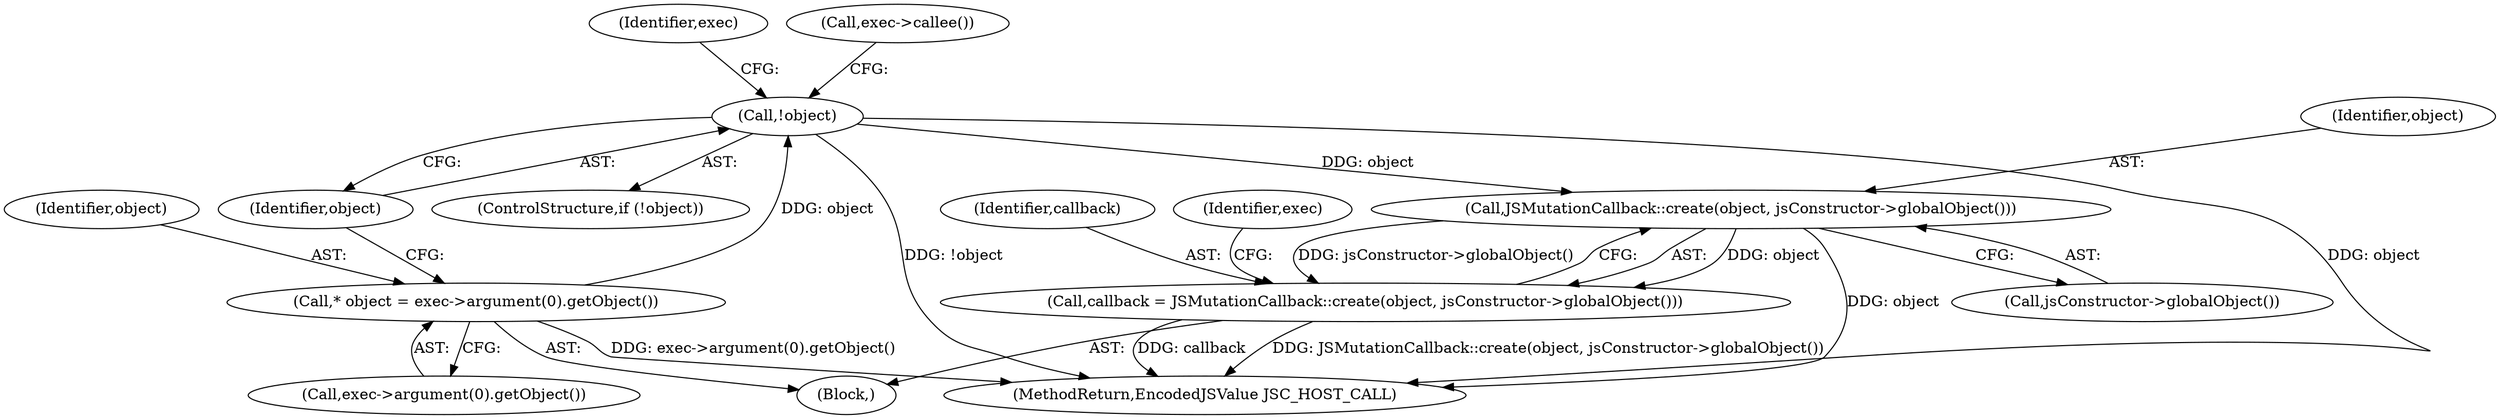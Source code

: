 digraph "0_Chrome_b944f670bb7a8a919daac497a4ea0536c954c201_5@API" {
"1000130" [label="(Call,JSMutationCallback::create(object, jsConstructor->globalObject()))"];
"1000117" [label="(Call,!object)"];
"1000113" [label="(Call,* object = exec->argument(0).getObject())"];
"1000128" [label="(Call,callback = JSMutationCallback::create(object, jsConstructor->globalObject()))"];
"1000118" [label="(Identifier,object)"];
"1000121" [label="(Identifier,exec)"];
"1000114" [label="(Identifier,object)"];
"1000141" [label="(MethodReturn,EncodedJSValue JSC_HOST_CALL)"];
"1000113" [label="(Call,* object = exec->argument(0).getObject())"];
"1000132" [label="(Call,jsConstructor->globalObject())"];
"1000102" [label="(Block,)"];
"1000130" [label="(Call,JSMutationCallback::create(object, jsConstructor->globalObject()))"];
"1000126" [label="(Call,exec->callee())"];
"1000115" [label="(Call,exec->argument(0).getObject())"];
"1000128" [label="(Call,callback = JSMutationCallback::create(object, jsConstructor->globalObject()))"];
"1000116" [label="(ControlStructure,if (!object))"];
"1000129" [label="(Identifier,callback)"];
"1000131" [label="(Identifier,object)"];
"1000117" [label="(Call,!object)"];
"1000137" [label="(Identifier,exec)"];
"1000130" -> "1000128"  [label="AST: "];
"1000130" -> "1000132"  [label="CFG: "];
"1000131" -> "1000130"  [label="AST: "];
"1000132" -> "1000130"  [label="AST: "];
"1000128" -> "1000130"  [label="CFG: "];
"1000130" -> "1000141"  [label="DDG: object"];
"1000130" -> "1000128"  [label="DDG: object"];
"1000130" -> "1000128"  [label="DDG: jsConstructor->globalObject()"];
"1000117" -> "1000130"  [label="DDG: object"];
"1000117" -> "1000116"  [label="AST: "];
"1000117" -> "1000118"  [label="CFG: "];
"1000118" -> "1000117"  [label="AST: "];
"1000121" -> "1000117"  [label="CFG: "];
"1000126" -> "1000117"  [label="CFG: "];
"1000117" -> "1000141"  [label="DDG: !object"];
"1000117" -> "1000141"  [label="DDG: object"];
"1000113" -> "1000117"  [label="DDG: object"];
"1000113" -> "1000102"  [label="AST: "];
"1000113" -> "1000115"  [label="CFG: "];
"1000114" -> "1000113"  [label="AST: "];
"1000115" -> "1000113"  [label="AST: "];
"1000118" -> "1000113"  [label="CFG: "];
"1000113" -> "1000141"  [label="DDG: exec->argument(0).getObject()"];
"1000128" -> "1000102"  [label="AST: "];
"1000129" -> "1000128"  [label="AST: "];
"1000137" -> "1000128"  [label="CFG: "];
"1000128" -> "1000141"  [label="DDG: JSMutationCallback::create(object, jsConstructor->globalObject())"];
"1000128" -> "1000141"  [label="DDG: callback"];
}

